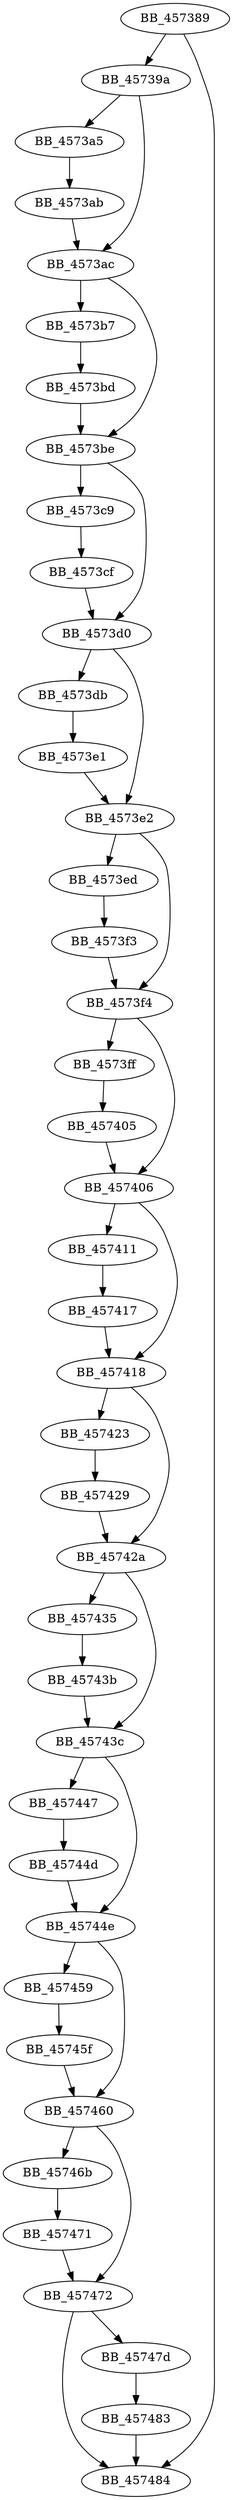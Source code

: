 DiGraph sub_457389{
BB_457389->BB_45739a
BB_457389->BB_457484
BB_45739a->BB_4573a5
BB_45739a->BB_4573ac
BB_4573a5->BB_4573ab
BB_4573ab->BB_4573ac
BB_4573ac->BB_4573b7
BB_4573ac->BB_4573be
BB_4573b7->BB_4573bd
BB_4573bd->BB_4573be
BB_4573be->BB_4573c9
BB_4573be->BB_4573d0
BB_4573c9->BB_4573cf
BB_4573cf->BB_4573d0
BB_4573d0->BB_4573db
BB_4573d0->BB_4573e2
BB_4573db->BB_4573e1
BB_4573e1->BB_4573e2
BB_4573e2->BB_4573ed
BB_4573e2->BB_4573f4
BB_4573ed->BB_4573f3
BB_4573f3->BB_4573f4
BB_4573f4->BB_4573ff
BB_4573f4->BB_457406
BB_4573ff->BB_457405
BB_457405->BB_457406
BB_457406->BB_457411
BB_457406->BB_457418
BB_457411->BB_457417
BB_457417->BB_457418
BB_457418->BB_457423
BB_457418->BB_45742a
BB_457423->BB_457429
BB_457429->BB_45742a
BB_45742a->BB_457435
BB_45742a->BB_45743c
BB_457435->BB_45743b
BB_45743b->BB_45743c
BB_45743c->BB_457447
BB_45743c->BB_45744e
BB_457447->BB_45744d
BB_45744d->BB_45744e
BB_45744e->BB_457459
BB_45744e->BB_457460
BB_457459->BB_45745f
BB_45745f->BB_457460
BB_457460->BB_45746b
BB_457460->BB_457472
BB_45746b->BB_457471
BB_457471->BB_457472
BB_457472->BB_45747d
BB_457472->BB_457484
BB_45747d->BB_457483
BB_457483->BB_457484
}
